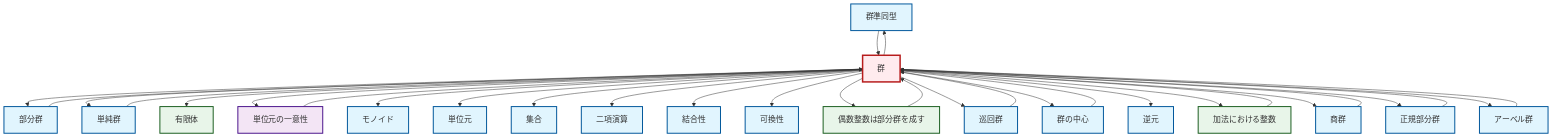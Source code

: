 graph TD
    classDef definition fill:#e1f5fe,stroke:#01579b,stroke-width:2px
    classDef theorem fill:#f3e5f5,stroke:#4a148c,stroke-width:2px
    classDef axiom fill:#fff3e0,stroke:#e65100,stroke-width:2px
    classDef example fill:#e8f5e9,stroke:#1b5e20,stroke-width:2px
    classDef current fill:#ffebee,stroke:#b71c1c,stroke-width:3px
    def-homomorphism["群準同型"]:::definition
    def-set["集合"]:::definition
    ex-even-integers-subgroup["偶数整数は部分群を成す"]:::example
    def-normal-subgroup["正規部分群"]:::definition
    ex-integers-addition["加法における整数"]:::example
    def-quotient-group["商群"]:::definition
    def-subgroup["部分群"]:::definition
    def-center-of-group["群の中心"]:::definition
    def-associativity["結合性"]:::definition
    def-binary-operation["二項演算"]:::definition
    def-identity-element["単位元"]:::definition
    def-commutativity["可換性"]:::definition
    def-group["群"]:::definition
    def-inverse-element["逆元"]:::definition
    def-monoid["モノイド"]:::definition
    def-abelian-group["アーベル群"]:::definition
    def-cyclic-group["巡回群"]:::definition
    ex-finite-field["有限体"]:::example
    def-simple-group["単純群"]:::definition
    thm-unique-identity["単位元の一意性"]:::theorem
    def-group --> def-subgroup
    def-group --> def-simple-group
    def-quotient-group --> def-group
    def-homomorphism --> def-group
    def-group --> def-homomorphism
    def-normal-subgroup --> def-group
    def-group --> ex-finite-field
    def-group --> thm-unique-identity
    def-group --> def-monoid
    def-group --> def-identity-element
    def-group --> def-set
    def-group --> def-binary-operation
    def-cyclic-group --> def-group
    def-group --> def-associativity
    def-group --> def-commutativity
    ex-integers-addition --> def-group
    def-abelian-group --> def-group
    def-simple-group --> def-group
    def-subgroup --> def-group
    def-group --> ex-even-integers-subgroup
    def-group --> def-cyclic-group
    ex-even-integers-subgroup --> def-group
    def-group --> def-center-of-group
    def-group --> def-inverse-element
    def-group --> ex-integers-addition
    def-group --> def-quotient-group
    def-group --> def-normal-subgroup
    def-group --> def-abelian-group
    thm-unique-identity --> def-group
    def-center-of-group --> def-group
    class def-group current